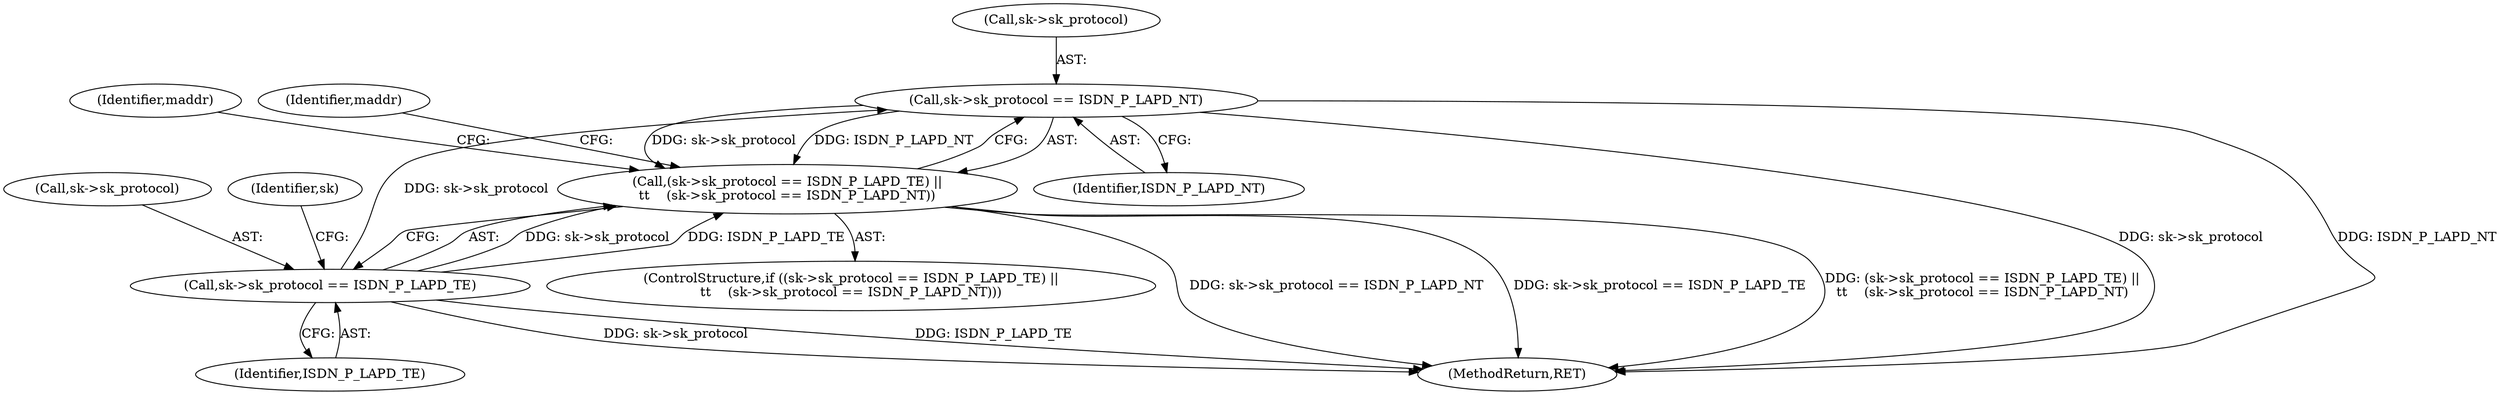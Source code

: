 digraph "0_linux_f3d3342602f8bcbf37d7c46641cb9bca7618eb1c_1@pointer" {
"1000195" [label="(Call,sk->sk_protocol == ISDN_P_LAPD_NT)"];
"1000190" [label="(Call,sk->sk_protocol == ISDN_P_LAPD_TE)"];
"1000189" [label="(Call,(sk->sk_protocol == ISDN_P_LAPD_TE) ||\n\t\t    (sk->sk_protocol == ISDN_P_LAPD_NT))"];
"1000191" [label="(Call,sk->sk_protocol)"];
"1000196" [label="(Call,sk->sk_protocol)"];
"1000197" [label="(Identifier,sk)"];
"1000233" [label="(Identifier,maddr)"];
"1000195" [label="(Call,sk->sk_protocol == ISDN_P_LAPD_NT)"];
"1000188" [label="(ControlStructure,if ((sk->sk_protocol == ISDN_P_LAPD_TE) ||\n\t\t    (sk->sk_protocol == ISDN_P_LAPD_NT)))"];
"1000189" [label="(Call,(sk->sk_protocol == ISDN_P_LAPD_TE) ||\n\t\t    (sk->sk_protocol == ISDN_P_LAPD_NT))"];
"1000333" [label="(MethodReturn,RET)"];
"1000203" [label="(Identifier,maddr)"];
"1000190" [label="(Call,sk->sk_protocol == ISDN_P_LAPD_TE)"];
"1000194" [label="(Identifier,ISDN_P_LAPD_TE)"];
"1000199" [label="(Identifier,ISDN_P_LAPD_NT)"];
"1000195" -> "1000189"  [label="AST: "];
"1000195" -> "1000199"  [label="CFG: "];
"1000196" -> "1000195"  [label="AST: "];
"1000199" -> "1000195"  [label="AST: "];
"1000189" -> "1000195"  [label="CFG: "];
"1000195" -> "1000333"  [label="DDG: ISDN_P_LAPD_NT"];
"1000195" -> "1000333"  [label="DDG: sk->sk_protocol"];
"1000195" -> "1000189"  [label="DDG: sk->sk_protocol"];
"1000195" -> "1000189"  [label="DDG: ISDN_P_LAPD_NT"];
"1000190" -> "1000195"  [label="DDG: sk->sk_protocol"];
"1000190" -> "1000189"  [label="AST: "];
"1000190" -> "1000194"  [label="CFG: "];
"1000191" -> "1000190"  [label="AST: "];
"1000194" -> "1000190"  [label="AST: "];
"1000197" -> "1000190"  [label="CFG: "];
"1000189" -> "1000190"  [label="CFG: "];
"1000190" -> "1000333"  [label="DDG: ISDN_P_LAPD_TE"];
"1000190" -> "1000333"  [label="DDG: sk->sk_protocol"];
"1000190" -> "1000189"  [label="DDG: sk->sk_protocol"];
"1000190" -> "1000189"  [label="DDG: ISDN_P_LAPD_TE"];
"1000189" -> "1000188"  [label="AST: "];
"1000203" -> "1000189"  [label="CFG: "];
"1000233" -> "1000189"  [label="CFG: "];
"1000189" -> "1000333"  [label="DDG: sk->sk_protocol == ISDN_P_LAPD_TE"];
"1000189" -> "1000333"  [label="DDG: (sk->sk_protocol == ISDN_P_LAPD_TE) ||\n\t\t    (sk->sk_protocol == ISDN_P_LAPD_NT)"];
"1000189" -> "1000333"  [label="DDG: sk->sk_protocol == ISDN_P_LAPD_NT"];
}
